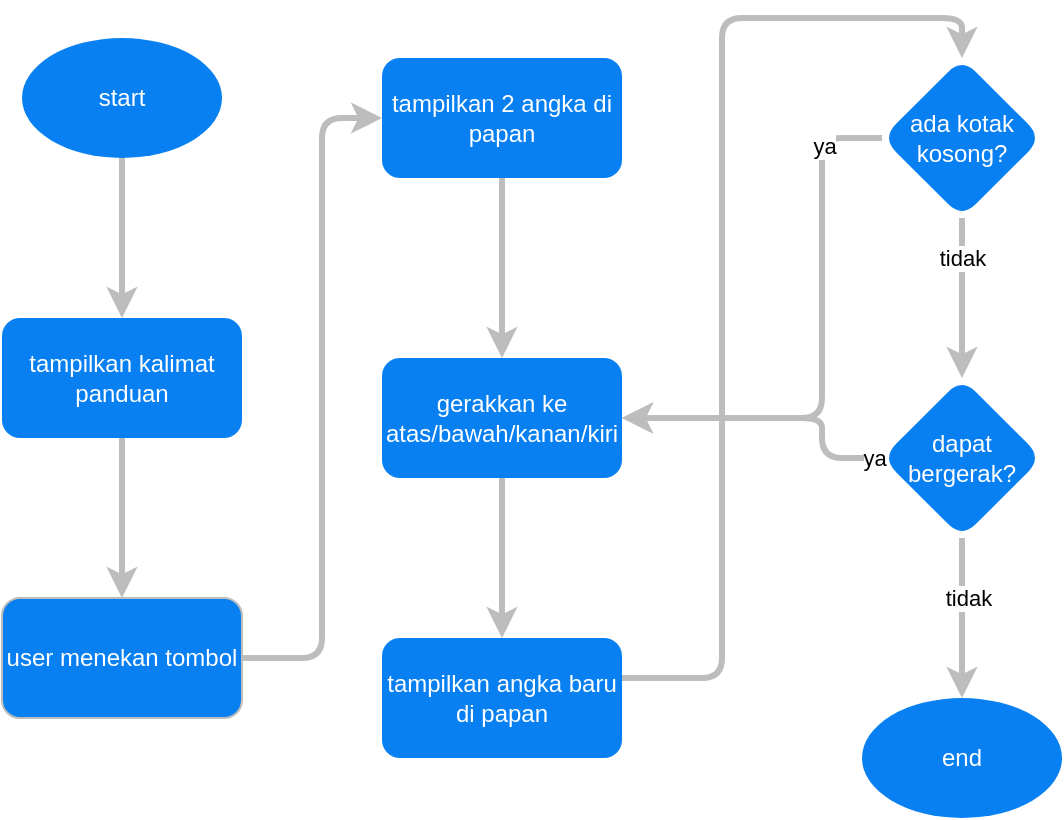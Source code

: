 <mxfile version="14.0.1" type="github" pages="4">
  <diagram id="T2UT2bo1Ak-v4aJfg-jY" name="program">
    <mxGraphModel dx="1038" dy="1725" grid="1" gridSize="10" guides="1" tooltips="1" connect="1" arrows="1" fold="1" page="1" pageScale="1" pageWidth="827" pageHeight="1169" math="0" shadow="0">
      <root>
        <mxCell id="Y4s4Qlk-AK0nIqDz4730-0" />
        <mxCell id="Y4s4Qlk-AK0nIqDz4730-1" parent="Y4s4Qlk-AK0nIqDz4730-0" />
        <mxCell id="zIXlKLe2HgzTRJqo0AAv-16" value="" style="edgeStyle=orthogonalEdgeStyle;orthogonalLoop=1;jettySize=auto;html=1;fillColor=#eeeeee;strokeWidth=3;rounded=1;fontColor=#FFFFFF;strokeColor=#BDBDBD;" parent="Y4s4Qlk-AK0nIqDz4730-1" source="Y4s4Qlk-AK0nIqDz4730-2" target="zIXlKLe2HgzTRJqo0AAv-15" edge="1">
          <mxGeometry relative="1" as="geometry" />
        </mxCell>
        <mxCell id="Y4s4Qlk-AK0nIqDz4730-2" value="tampilkan 2 angka di papan" style="rounded=1;whiteSpace=wrap;html=1;strokeColor=none;fontColor=#FFFFFF;fillColor=#0980F2;" parent="Y4s4Qlk-AK0nIqDz4730-1" vertex="1">
          <mxGeometry x="330" y="-310" width="120" height="60" as="geometry" />
        </mxCell>
        <mxCell id="C9TWbiOwn15Tb-WQ4l_E-3" value="" style="edgeStyle=orthogonalEdgeStyle;orthogonalLoop=1;jettySize=auto;html=1;fillColor=#eeeeee;strokeWidth=3;rounded=1;fontColor=#FFFFFF;strokeColor=#BDBDBD;" parent="Y4s4Qlk-AK0nIqDz4730-1" source="zIXlKLe2HgzTRJqo0AAv-0" target="C9TWbiOwn15Tb-WQ4l_E-1" edge="1">
          <mxGeometry relative="1" as="geometry" />
        </mxCell>
        <mxCell id="zIXlKLe2HgzTRJqo0AAv-0" value="start" style="strokeWidth=1;html=1;shape=mxgraph.flowchart.start_1;whiteSpace=wrap;strokeColor=none;fontColor=#FFFFFF;fillColor=#0980f2;" parent="Y4s4Qlk-AK0nIqDz4730-1" vertex="1">
          <mxGeometry x="150" y="-320" width="100" height="60" as="geometry" />
        </mxCell>
        <mxCell id="zIXlKLe2HgzTRJqo0AAv-19" value="" style="edgeStyle=orthogonalEdgeStyle;orthogonalLoop=1;jettySize=auto;html=1;fillColor=#eeeeee;strokeWidth=3;rounded=1;fontColor=#FFFFFF;strokeColor=#BDBDBD;" parent="Y4s4Qlk-AK0nIqDz4730-1" source="zIXlKLe2HgzTRJqo0AAv-15" target="zIXlKLe2HgzTRJqo0AAv-18" edge="1">
          <mxGeometry relative="1" as="geometry" />
        </mxCell>
        <mxCell id="zIXlKLe2HgzTRJqo0AAv-15" value="gerakkan ke atas/bawah/kanan/kiri" style="whiteSpace=wrap;html=1;rounded=1;strokeColor=none;fontColor=#FFFFFF;fillColor=#0980F2;" parent="Y4s4Qlk-AK0nIqDz4730-1" vertex="1">
          <mxGeometry x="330" y="-160" width="120" height="60" as="geometry" />
        </mxCell>
        <mxCell id="zIXlKLe2HgzTRJqo0AAv-21" value="" style="edgeStyle=orthogonalEdgeStyle;orthogonalLoop=1;jettySize=auto;html=1;strokeWidth=3;rounded=1;strokeColor=#BDBDBD;" parent="Y4s4Qlk-AK0nIqDz4730-1" source="zIXlKLe2HgzTRJqo0AAv-18" target="zIXlKLe2HgzTRJqo0AAv-20" edge="1">
          <mxGeometry relative="1" as="geometry">
            <Array as="points">
              <mxPoint x="500" />
              <mxPoint x="500" y="-330" />
              <mxPoint x="620" y="-330" />
            </Array>
          </mxGeometry>
        </mxCell>
        <mxCell id="zIXlKLe2HgzTRJqo0AAv-18" value="tampilkan angka baru di papan" style="whiteSpace=wrap;html=1;rounded=1;strokeColor=none;fontColor=#FFFFFF;fillColor=#0980F2;" parent="Y4s4Qlk-AK0nIqDz4730-1" vertex="1">
          <mxGeometry x="330" y="-20" width="120" height="60" as="geometry" />
        </mxCell>
        <mxCell id="zIXlKLe2HgzTRJqo0AAv-23" value="" style="edgeStyle=orthogonalEdgeStyle;orthogonalLoop=1;jettySize=auto;html=1;strokeWidth=3;rounded=1;strokeColor=#BDBDBD;" parent="Y4s4Qlk-AK0nIqDz4730-1" source="zIXlKLe2HgzTRJqo0AAv-20" target="zIXlKLe2HgzTRJqo0AAv-22" edge="1">
          <mxGeometry relative="1" as="geometry" />
        </mxCell>
        <mxCell id="zIXlKLe2HgzTRJqo0AAv-30" value="tidak" style="edgeLabel;html=1;align=center;verticalAlign=middle;resizable=0;points=[];" parent="zIXlKLe2HgzTRJqo0AAv-23" vertex="1" connectable="0">
          <mxGeometry x="-0.77" y="1" relative="1" as="geometry">
            <mxPoint x="-1" y="11" as="offset" />
          </mxGeometry>
        </mxCell>
        <mxCell id="zIXlKLe2HgzTRJqo0AAv-27" style="edgeStyle=orthogonalEdgeStyle;orthogonalLoop=1;jettySize=auto;html=1;exitX=0;exitY=0.5;exitDx=0;exitDy=0;entryX=1;entryY=0.5;entryDx=0;entryDy=0;strokeWidth=3;rounded=1;strokeColor=#BDBDBD;" parent="Y4s4Qlk-AK0nIqDz4730-1" source="zIXlKLe2HgzTRJqo0AAv-20" target="zIXlKLe2HgzTRJqo0AAv-15" edge="1">
          <mxGeometry relative="1" as="geometry">
            <Array as="points">
              <mxPoint x="550" y="-270" />
              <mxPoint x="550" y="-130" />
            </Array>
          </mxGeometry>
        </mxCell>
        <mxCell id="zIXlKLe2HgzTRJqo0AAv-29" value="ya" style="edgeLabel;html=1;align=center;verticalAlign=middle;resizable=0;points=[];" parent="zIXlKLe2HgzTRJqo0AAv-27" vertex="1" connectable="0">
          <mxGeometry x="-0.781" y="4" relative="1" as="geometry">
            <mxPoint as="offset" />
          </mxGeometry>
        </mxCell>
        <mxCell id="zIXlKLe2HgzTRJqo0AAv-20" value="ada kotak kosong?" style="rhombus;whiteSpace=wrap;html=1;rounded=1;strokeColor=none;fontColor=#FFFFFF;fillColor=#0980F2;" parent="Y4s4Qlk-AK0nIqDz4730-1" vertex="1">
          <mxGeometry x="580" y="-310" width="80" height="80" as="geometry" />
        </mxCell>
        <mxCell id="zIXlKLe2HgzTRJqo0AAv-26" value="" style="edgeStyle=orthogonalEdgeStyle;orthogonalLoop=1;jettySize=auto;html=1;strokeWidth=3;rounded=1;strokeColor=#BDBDBD;" parent="Y4s4Qlk-AK0nIqDz4730-1" source="zIXlKLe2HgzTRJqo0AAv-22" target="zIXlKLe2HgzTRJqo0AAv-25" edge="1">
          <mxGeometry relative="1" as="geometry">
            <Array as="points">
              <mxPoint x="620" y="-10" />
              <mxPoint x="620" y="-10" />
            </Array>
          </mxGeometry>
        </mxCell>
        <mxCell id="zIXlKLe2HgzTRJqo0AAv-31" value="tidak" style="edgeLabel;html=1;align=center;verticalAlign=middle;resizable=0;points=[];" parent="zIXlKLe2HgzTRJqo0AAv-26" vertex="1" connectable="0">
          <mxGeometry x="-0.245" y="3" relative="1" as="geometry">
            <mxPoint as="offset" />
          </mxGeometry>
        </mxCell>
        <mxCell id="zIXlKLe2HgzTRJqo0AAv-28" style="edgeStyle=orthogonalEdgeStyle;orthogonalLoop=1;jettySize=auto;html=1;exitX=0;exitY=0.5;exitDx=0;exitDy=0;entryX=1;entryY=0.5;entryDx=0;entryDy=0;strokeWidth=3;rounded=1;strokeColor=#BDBDBD;" parent="Y4s4Qlk-AK0nIqDz4730-1" source="zIXlKLe2HgzTRJqo0AAv-22" target="zIXlKLe2HgzTRJqo0AAv-15" edge="1">
          <mxGeometry relative="1" as="geometry">
            <Array as="points">
              <mxPoint x="550" y="-110" />
              <mxPoint x="550" y="-130" />
            </Array>
          </mxGeometry>
        </mxCell>
        <mxCell id="zIXlKLe2HgzTRJqo0AAv-32" value="ya" style="edgeLabel;html=1;align=center;verticalAlign=middle;resizable=0;points=[];" parent="zIXlKLe2HgzTRJqo0AAv-28" vertex="1" connectable="0">
          <mxGeometry x="-0.939" relative="1" as="geometry">
            <mxPoint as="offset" />
          </mxGeometry>
        </mxCell>
        <mxCell id="zIXlKLe2HgzTRJqo0AAv-22" value="dapat bergerak?" style="rhombus;whiteSpace=wrap;html=1;rounded=1;strokeColor=none;fontColor=#FFFFFF;fillColor=#0980F2;" parent="Y4s4Qlk-AK0nIqDz4730-1" vertex="1">
          <mxGeometry x="580" y="-150" width="80" height="80" as="geometry" />
        </mxCell>
        <mxCell id="zIXlKLe2HgzTRJqo0AAv-25" value="end" style="strokeWidth=1;html=1;shape=mxgraph.flowchart.start_1;whiteSpace=wrap;strokeColor=none;fontColor=#FFFFFF;fillColor=#0980F2;" parent="Y4s4Qlk-AK0nIqDz4730-1" vertex="1">
          <mxGeometry x="570" y="10" width="100" height="60" as="geometry" />
        </mxCell>
        <mxCell id="C9TWbiOwn15Tb-WQ4l_E-0" value="" style="edgeStyle=orthogonalEdgeStyle;orthogonalLoop=1;jettySize=auto;html=1;fillColor=#eeeeee;strokeWidth=3;rounded=1;fontColor=#FFFFFF;strokeColor=#BDBDBD;" parent="Y4s4Qlk-AK0nIqDz4730-1" source="C9TWbiOwn15Tb-WQ4l_E-1" target="C9TWbiOwn15Tb-WQ4l_E-2" edge="1">
          <mxGeometry relative="1" as="geometry" />
        </mxCell>
        <mxCell id="C9TWbiOwn15Tb-WQ4l_E-1" value="tampilkan kalimat panduan" style="whiteSpace=wrap;html=1;strokeWidth=1;rounded=1;glass=0;strokeColor=none;fontColor=#FFFFFF;fillColor=#0980F2;" parent="Y4s4Qlk-AK0nIqDz4730-1" vertex="1">
          <mxGeometry x="140" y="-180" width="120" height="60" as="geometry" />
        </mxCell>
        <mxCell id="C9TWbiOwn15Tb-WQ4l_E-4" value="" style="edgeStyle=orthogonalEdgeStyle;orthogonalLoop=1;jettySize=auto;html=1;exitX=1;exitY=0.5;exitDx=0;exitDy=0;entryX=0;entryY=0.5;entryDx=0;entryDy=0;fillColor=#eeeeee;strokeWidth=3;rounded=1;fontColor=#FFFFFF;strokeColor=#BDBDBD;" parent="Y4s4Qlk-AK0nIqDz4730-1" source="C9TWbiOwn15Tb-WQ4l_E-2" target="Y4s4Qlk-AK0nIqDz4730-2" edge="1">
          <mxGeometry relative="1" as="geometry">
            <mxPoint x="260" y="-100" as="sourcePoint" />
            <Array as="points">
              <mxPoint x="300" y="-10" />
              <mxPoint x="300" y="-280" />
            </Array>
          </mxGeometry>
        </mxCell>
        <mxCell id="C9TWbiOwn15Tb-WQ4l_E-2" value="user menekan tombol" style="whiteSpace=wrap;html=1;strokeWidth=1;rounded=1;fontColor=#FFFFFF;fillColor=#0980F2;strokeColor=#BDBDBD;" parent="Y4s4Qlk-AK0nIqDz4730-1" vertex="1">
          <mxGeometry x="140" y="-40" width="120" height="60" as="geometry" />
        </mxCell>
      </root>
    </mxGraphModel>
  </diagram>
  <diagram id="WUv8m9_v2FEr9Gl5PyzX" name="hipo">
    <mxGraphModel dx="1038" dy="556" grid="1" gridSize="10" guides="1" tooltips="1" connect="1" arrows="1" fold="1" page="1" pageScale="1" pageWidth="827" pageHeight="1169" math="0" shadow="0">
      <root>
        <mxCell id="J490jO19RQLcvETdYB3l-0" />
        <mxCell id="J490jO19RQLcvETdYB3l-1" parent="J490jO19RQLcvETdYB3l-0" />
        <mxCell id="J490jO19RQLcvETdYB3l-4" value="" style="edgeStyle=orthogonalEdgeStyle;orthogonalLoop=1;jettySize=auto;html=1;strokeWidth=3;rounded=1;fontColor=#FFFFFF;strokeColor=#BDBDBD;" parent="J490jO19RQLcvETdYB3l-1" source="J490jO19RQLcvETdYB3l-2" target="J490jO19RQLcvETdYB3l-3" edge="1">
          <mxGeometry relative="1" as="geometry">
            <Array as="points">
              <mxPoint x="414" y="130" />
              <mxPoint x="90" y="130" />
            </Array>
          </mxGeometry>
        </mxCell>
        <mxCell id="2frOQ8A8OxgFI9AzfBDg-1" value="" style="edgeStyle=orthogonalEdgeStyle;orthogonalLoop=1;jettySize=auto;html=1;strokeWidth=3;rounded=1;fontColor=#FFFFFF;strokeColor=#BDBDBD;" parent="J490jO19RQLcvETdYB3l-1" source="J490jO19RQLcvETdYB3l-2" target="2frOQ8A8OxgFI9AzfBDg-0" edge="1">
          <mxGeometry relative="1" as="geometry" />
        </mxCell>
        <mxCell id="mZYsYZGWJdY1S_dB_Dcn-1" value="" style="edgeStyle=orthogonalEdgeStyle;orthogonalLoop=1;jettySize=auto;html=1;strokeWidth=3;rounded=1;fontColor=#FFFFFF;strokeColor=#BDBDBD;" parent="J490jO19RQLcvETdYB3l-1" source="J490jO19RQLcvETdYB3l-2" target="mZYsYZGWJdY1S_dB_Dcn-0" edge="1">
          <mxGeometry relative="1" as="geometry">
            <Array as="points">
              <mxPoint x="414" y="130" />
              <mxPoint x="700" y="130" />
            </Array>
          </mxGeometry>
        </mxCell>
        <mxCell id="J490jO19RQLcvETdYB3l-2" value="sistem game 2048" style="rounded=0;whiteSpace=wrap;html=1;strokeColor=none;glass=0;sketch=0;fillColor=#0980F2;fontColor=#FFFFFF;" parent="J490jO19RQLcvETdYB3l-1" vertex="1">
          <mxGeometry x="354" y="40" width="120" height="60" as="geometry" />
        </mxCell>
        <mxCell id="cxbXZ9GZxJAZjIofKFGW-1" value="" style="edgeStyle=orthogonalEdgeStyle;orthogonalLoop=1;jettySize=auto;html=1;strokeWidth=3;rounded=1;fontColor=#FFFFFF;strokeColor=#BDBDBD;" parent="J490jO19RQLcvETdYB3l-1" source="J490jO19RQLcvETdYB3l-3" target="cxbXZ9GZxJAZjIofKFGW-0" edge="1">
          <mxGeometry relative="1" as="geometry" />
        </mxCell>
        <mxCell id="J490jO19RQLcvETdYB3l-3" value="entry perintah" style="rounded=0;whiteSpace=wrap;html=1;strokeColor=none;glass=0;sketch=0;fillColor=#0980F2;fontColor=#FFFFFF;" parent="J490jO19RQLcvETdYB3l-1" vertex="1">
          <mxGeometry x="30" y="180" width="120" height="60" as="geometry" />
        </mxCell>
        <mxCell id="cxbXZ9GZxJAZjIofKFGW-7" value="" style="edgeStyle=orthogonalEdgeStyle;orthogonalLoop=1;jettySize=auto;html=1;strokeWidth=3;rounded=1;fontColor=#FFFFFF;strokeColor=#BDBDBD;" parent="J490jO19RQLcvETdYB3l-1" source="2frOQ8A8OxgFI9AzfBDg-0" target="cxbXZ9GZxJAZjIofKFGW-6" edge="1">
          <mxGeometry relative="1" as="geometry" />
        </mxCell>
        <mxCell id="2frOQ8A8OxgFI9AzfBDg-0" value="operasi game" style="rounded=0;whiteSpace=wrap;html=1;strokeColor=none;glass=0;sketch=0;fillColor=#0980F2;fontColor=#FFFFFF;" parent="J490jO19RQLcvETdYB3l-1" vertex="1">
          <mxGeometry x="354" y="180" width="120" height="60" as="geometry" />
        </mxCell>
        <mxCell id="cxbXZ9GZxJAZjIofKFGW-16" value="" style="edgeStyle=orthogonalEdgeStyle;orthogonalLoop=1;jettySize=auto;html=1;strokeWidth=3;rounded=1;fontColor=#FFFFFF;strokeColor=#BDBDBD;" parent="J490jO19RQLcvETdYB3l-1" source="mZYsYZGWJdY1S_dB_Dcn-0" target="cxbXZ9GZxJAZjIofKFGW-15" edge="1">
          <mxGeometry relative="1" as="geometry" />
        </mxCell>
        <mxCell id="mZYsYZGWJdY1S_dB_Dcn-0" value="hasil" style="rounded=0;whiteSpace=wrap;html=1;strokeColor=none;glass=0;sketch=0;fillColor=#0980F2;fontColor=#FFFFFF;" parent="J490jO19RQLcvETdYB3l-1" vertex="1">
          <mxGeometry x="640" y="180" width="120" height="60" as="geometry" />
        </mxCell>
        <mxCell id="cxbXZ9GZxJAZjIofKFGW-4" value="" style="edgeStyle=orthogonalEdgeStyle;orthogonalLoop=1;jettySize=auto;html=1;strokeWidth=3;rounded=1;exitX=0.5;exitY=1;exitDx=0;exitDy=0;entryX=0.5;entryY=0;entryDx=0;entryDy=0;fontColor=#FFFFFF;strokeColor=#BDBDBD;" parent="J490jO19RQLcvETdYB3l-1" source="cxbXZ9GZxJAZjIofKFGW-0" target="cxbXZ9GZxJAZjIofKFGW-3" edge="1">
          <mxGeometry relative="1" as="geometry">
            <Array as="points">
              <mxPoint x="90" y="420" />
              <mxPoint x="90" y="420" />
            </Array>
          </mxGeometry>
        </mxCell>
        <mxCell id="cxbXZ9GZxJAZjIofKFGW-0" value="user" style="rounded=0;whiteSpace=wrap;html=1;strokeColor=none;glass=0;sketch=0;fillColor=#0980F2;fontColor=#FFFFFF;" parent="J490jO19RQLcvETdYB3l-1" vertex="1">
          <mxGeometry x="30" y="320" width="120" height="60" as="geometry" />
        </mxCell>
        <mxCell id="cxbXZ9GZxJAZjIofKFGW-3" value="input perintah menekan tombol" style="rounded=0;whiteSpace=wrap;html=1;strokeColor=none;glass=0;sketch=0;fillColor=#0980F2;fontColor=#FFFFFF;" parent="J490jO19RQLcvETdYB3l-1" vertex="1">
          <mxGeometry x="30" y="460" width="120" height="60" as="geometry" />
        </mxCell>
        <mxCell id="cxbXZ9GZxJAZjIofKFGW-5" value="menjalankan aplikasi" style="rounded=0;whiteSpace=wrap;html=1;strokeColor=none;glass=0;sketch=0;fillColor=#0980F2;fontColor=#FFFFFF;" parent="J490jO19RQLcvETdYB3l-1" vertex="1">
          <mxGeometry x="30" y="520" width="120" height="60" as="geometry" />
        </mxCell>
        <mxCell id="cxbXZ9GZxJAZjIofKFGW-9" value="" style="edgeStyle=orthogonalEdgeStyle;orthogonalLoop=1;jettySize=auto;html=1;strokeWidth=3;rounded=1;fontColor=#FFFFFF;strokeColor=#BDBDBD;" parent="J490jO19RQLcvETdYB3l-1" source="cxbXZ9GZxJAZjIofKFGW-6" target="cxbXZ9GZxJAZjIofKFGW-8" edge="1">
          <mxGeometry relative="1" as="geometry" />
        </mxCell>
        <mxCell id="cxbXZ9GZxJAZjIofKFGW-6" value="menekan tombol sesuai perintah" style="rounded=0;whiteSpace=wrap;html=1;strokeColor=none;glass=0;sketch=0;fillColor=#0980F2;fontColor=#FFFFFF;" parent="J490jO19RQLcvETdYB3l-1" vertex="1">
          <mxGeometry x="354" y="320" width="120" height="60" as="geometry" />
        </mxCell>
        <mxCell id="cxbXZ9GZxJAZjIofKFGW-8" value="tombol panah kanan" style="rounded=0;whiteSpace=wrap;html=1;strokeColor=none;glass=0;sketch=0;fillColor=#0980F2;fontColor=#FFFFFF;" parent="J490jO19RQLcvETdYB3l-1" vertex="1">
          <mxGeometry x="354" y="460" width="120" height="60" as="geometry" />
        </mxCell>
        <mxCell id="cxbXZ9GZxJAZjIofKFGW-10" value="tombol panah kiri" style="rounded=0;whiteSpace=wrap;html=1;strokeColor=none;glass=0;sketch=0;fillColor=#0980F2;fontColor=#FFFFFF;" parent="J490jO19RQLcvETdYB3l-1" vertex="1">
          <mxGeometry x="354" y="520" width="120" height="60" as="geometry" />
        </mxCell>
        <mxCell id="cxbXZ9GZxJAZjIofKFGW-11" value="tombol panah atas" style="rounded=0;whiteSpace=wrap;html=1;strokeColor=none;glass=0;sketch=0;fillColor=#0980F2;fontColor=#FFFFFF;" parent="J490jO19RQLcvETdYB3l-1" vertex="1">
          <mxGeometry x="354" y="580" width="120" height="60" as="geometry" />
        </mxCell>
        <mxCell id="cxbXZ9GZxJAZjIofKFGW-12" value="tombol panah bawah" style="rounded=0;whiteSpace=wrap;html=1;strokeColor=none;glass=0;sketch=0;fillColor=#0980F2;fontColor=#FFFFFF;" parent="J490jO19RQLcvETdYB3l-1" vertex="1">
          <mxGeometry x="354" y="640" width="120" height="60" as="geometry" />
        </mxCell>
        <mxCell id="cxbXZ9GZxJAZjIofKFGW-14" value="tombol lain" style="rounded=0;whiteSpace=wrap;html=1;strokeColor=none;glass=0;sketch=0;fillColor=#0980F2;fontColor=#FFFFFF;" parent="J490jO19RQLcvETdYB3l-1" vertex="1">
          <mxGeometry x="354" y="700" width="120" height="60" as="geometry" />
        </mxCell>
        <mxCell id="cxbXZ9GZxJAZjIofKFGW-18" value="" style="edgeStyle=orthogonalEdgeStyle;orthogonalLoop=1;jettySize=auto;html=1;strokeWidth=3;rounded=1;fontColor=#FFFFFF;strokeColor=#BDBDBD;" parent="J490jO19RQLcvETdYB3l-1" source="cxbXZ9GZxJAZjIofKFGW-15" target="cxbXZ9GZxJAZjIofKFGW-17" edge="1">
          <mxGeometry relative="1" as="geometry" />
        </mxCell>
        <mxCell id="cxbXZ9GZxJAZjIofKFGW-15" value="hasil akhir game" style="rounded=0;whiteSpace=wrap;html=1;strokeColor=none;glass=0;sketch=0;fillColor=#0980F2;fontColor=#FFFFFF;" parent="J490jO19RQLcvETdYB3l-1" vertex="1">
          <mxGeometry x="640" y="320" width="120" height="60" as="geometry" />
        </mxCell>
        <mxCell id="cxbXZ9GZxJAZjIofKFGW-17" value="game over" style="rounded=0;whiteSpace=wrap;html=1;strokeColor=none;glass=0;sketch=0;fillColor=#0980F2;fontColor=#FFFFFF;" parent="J490jO19RQLcvETdYB3l-1" vertex="1">
          <mxGeometry x="640" y="460" width="120" height="60" as="geometry" />
        </mxCell>
        <mxCell id="cxbXZ9GZxJAZjIofKFGW-19" value="berhasil 2048" style="rounded=0;whiteSpace=wrap;html=1;strokeColor=none;glass=0;sketch=0;fillColor=#0980F2;fontColor=#FFFFFF;" parent="J490jO19RQLcvETdYB3l-1" vertex="1">
          <mxGeometry x="640" y="520" width="120" height="60" as="geometry" />
        </mxCell>
      </root>
    </mxGraphModel>
  </diagram>
  <diagram id="1dv3gUnPzZitTW4oHXJU" name="sistem">
    <mxGraphModel dx="1038" dy="556" grid="1" gridSize="10" guides="1" tooltips="1" connect="1" arrows="1" fold="1" page="1" pageScale="1" pageWidth="827" pageHeight="1169" math="0" shadow="0">
      <root>
        <mxCell id="_xPvOF3T2u11-w171iyG-0" />
        <mxCell id="_xPvOF3T2u11-w171iyG-1" parent="_xPvOF3T2u11-w171iyG-0" />
        <mxCell id="_xPvOF3T2u11-w171iyG-6" value="" style="edgeStyle=orthogonalEdgeStyle;orthogonalLoop=1;jettySize=auto;html=1;rounded=1;strokeWidth=3;fontColor=#FFFFFF;strokeColor=#BDBDBD;" parent="_xPvOF3T2u11-w171iyG-1" source="_xPvOF3T2u11-w171iyG-2" target="_xPvOF3T2u11-w171iyG-4" edge="1">
          <mxGeometry relative="1" as="geometry" />
        </mxCell>
        <mxCell id="_xPvOF3T2u11-w171iyG-2" value="start" style="strokeWidth=2;html=1;shape=mxgraph.flowchart.start_1;whiteSpace=wrap;strokeColor=none;fillColor=#0980F2;fontColor=#FFFFFF;" parent="_xPvOF3T2u11-w171iyG-1" vertex="1">
          <mxGeometry x="160" y="80" width="100" height="60" as="geometry" />
        </mxCell>
        <mxCell id="_xPvOF3T2u11-w171iyG-3" value="end" style="strokeWidth=2;html=1;shape=mxgraph.flowchart.start_1;whiteSpace=wrap;strokeColor=none;fillColor=#0980F2;fontColor=#FFFFFF;" parent="_xPvOF3T2u11-w171iyG-1" vertex="1">
          <mxGeometry x="160" y="585" width="100" height="60" as="geometry" />
        </mxCell>
        <mxCell id="_xPvOF3T2u11-w171iyG-7" value="" style="edgeStyle=orthogonalEdgeStyle;orthogonalLoop=1;jettySize=auto;html=1;rounded=1;strokeWidth=3;fontColor=#FFFFFF;strokeColor=#BDBDBD;" parent="_xPvOF3T2u11-w171iyG-1" source="_xPvOF3T2u11-w171iyG-4" target="_xPvOF3T2u11-w171iyG-5" edge="1">
          <mxGeometry relative="1" as="geometry" />
        </mxCell>
        <mxCell id="_xPvOF3T2u11-w171iyG-4" value="entry perintah" style="rounded=1;whiteSpace=wrap;html=1;strokeColor=none;fillColor=#0980F2;fontColor=#FFFFFF;" parent="_xPvOF3T2u11-w171iyG-1" vertex="1">
          <mxGeometry x="150" y="190" width="120" height="60" as="geometry" />
        </mxCell>
        <mxCell id="_xPvOF3T2u11-w171iyG-9" value="" style="edgeStyle=orthogonalEdgeStyle;orthogonalLoop=1;jettySize=auto;html=1;rounded=1;strokeWidth=3;fontColor=#FFFFFF;strokeColor=#BDBDBD;" parent="_xPvOF3T2u11-w171iyG-1" source="_xPvOF3T2u11-w171iyG-5" target="_xPvOF3T2u11-w171iyG-8" edge="1">
          <mxGeometry relative="1" as="geometry" />
        </mxCell>
        <mxCell id="_xPvOF3T2u11-w171iyG-5" value="operasi game" style="rounded=1;whiteSpace=wrap;html=1;strokeColor=none;fillColor=#0980F2;fontColor=#FFFFFF;" parent="_xPvOF3T2u11-w171iyG-1" vertex="1">
          <mxGeometry x="150" y="310" width="120" height="60" as="geometry" />
        </mxCell>
        <mxCell id="_xPvOF3T2u11-w171iyG-10" value="" style="edgeStyle=orthogonalEdgeStyle;orthogonalLoop=1;jettySize=auto;html=1;rounded=1;strokeWidth=3;fontColor=#FFFFFF;strokeColor=#BDBDBD;" parent="_xPvOF3T2u11-w171iyG-1" source="_xPvOF3T2u11-w171iyG-8" target="_xPvOF3T2u11-w171iyG-3" edge="1">
          <mxGeometry relative="1" as="geometry" />
        </mxCell>
        <mxCell id="_xPvOF3T2u11-w171iyG-8" value="hasil" style="rounded=1;whiteSpace=wrap;html=1;strokeColor=none;fillColor=#0980F2;fontColor=#FFFFFF;" parent="_xPvOF3T2u11-w171iyG-1" vertex="1">
          <mxGeometry x="150" y="450" width="120" height="60" as="geometry" />
        </mxCell>
      </root>
    </mxGraphModel>
  </diagram>
  <diagram id="RzwTDPZLGpbJmE8QnrEw" name="algoritma">
    <mxGraphModel dx="1038" dy="556" grid="1" gridSize="10" guides="1" tooltips="1" connect="1" arrows="1" fold="1" page="1" pageScale="1" pageWidth="827" pageHeight="1169" math="0" shadow="0">
      <root>
        <mxCell id="oW-Bp0QUXCfukwJRmE93-0" />
        <mxCell id="oW-Bp0QUXCfukwJRmE93-1" parent="oW-Bp0QUXCfukwJRmE93-0" />
      </root>
    </mxGraphModel>
  </diagram>
</mxfile>
